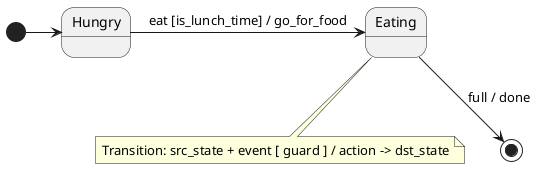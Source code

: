@startuml

State Hungry
State Eating

[*] -> Hungry
note bottom of Eating : Transition: src_state + event [ guard ] / action -> dst_state
Hungry -right-> Eating: eat [is_lunch_time] / go_for_food
Eating -down-> [*]: full / done

@enduml

